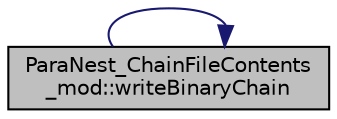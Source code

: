 digraph "ParaNest_ChainFileContents_mod::writeBinaryChain"
{
 // LATEX_PDF_SIZE
  edge [fontname="Helvetica",fontsize="10",labelfontname="Helvetica",labelfontsize="10"];
  node [fontname="Helvetica",fontsize="10",shape=record];
  rankdir="LR";
  Node1 [label="ParaNest_ChainFileContents\l_mod::writeBinaryChain",height=0.2,width=0.4,color="black", fillcolor="grey75", style="filled", fontcolor="black",tooltip="This is a method of the class ChainFileContents_type.  Write the chain properties to the chain file i..."];
  Node1 -> Node1 [color="midnightblue",fontsize="10",style="solid",fontname="Helvetica"];
}
